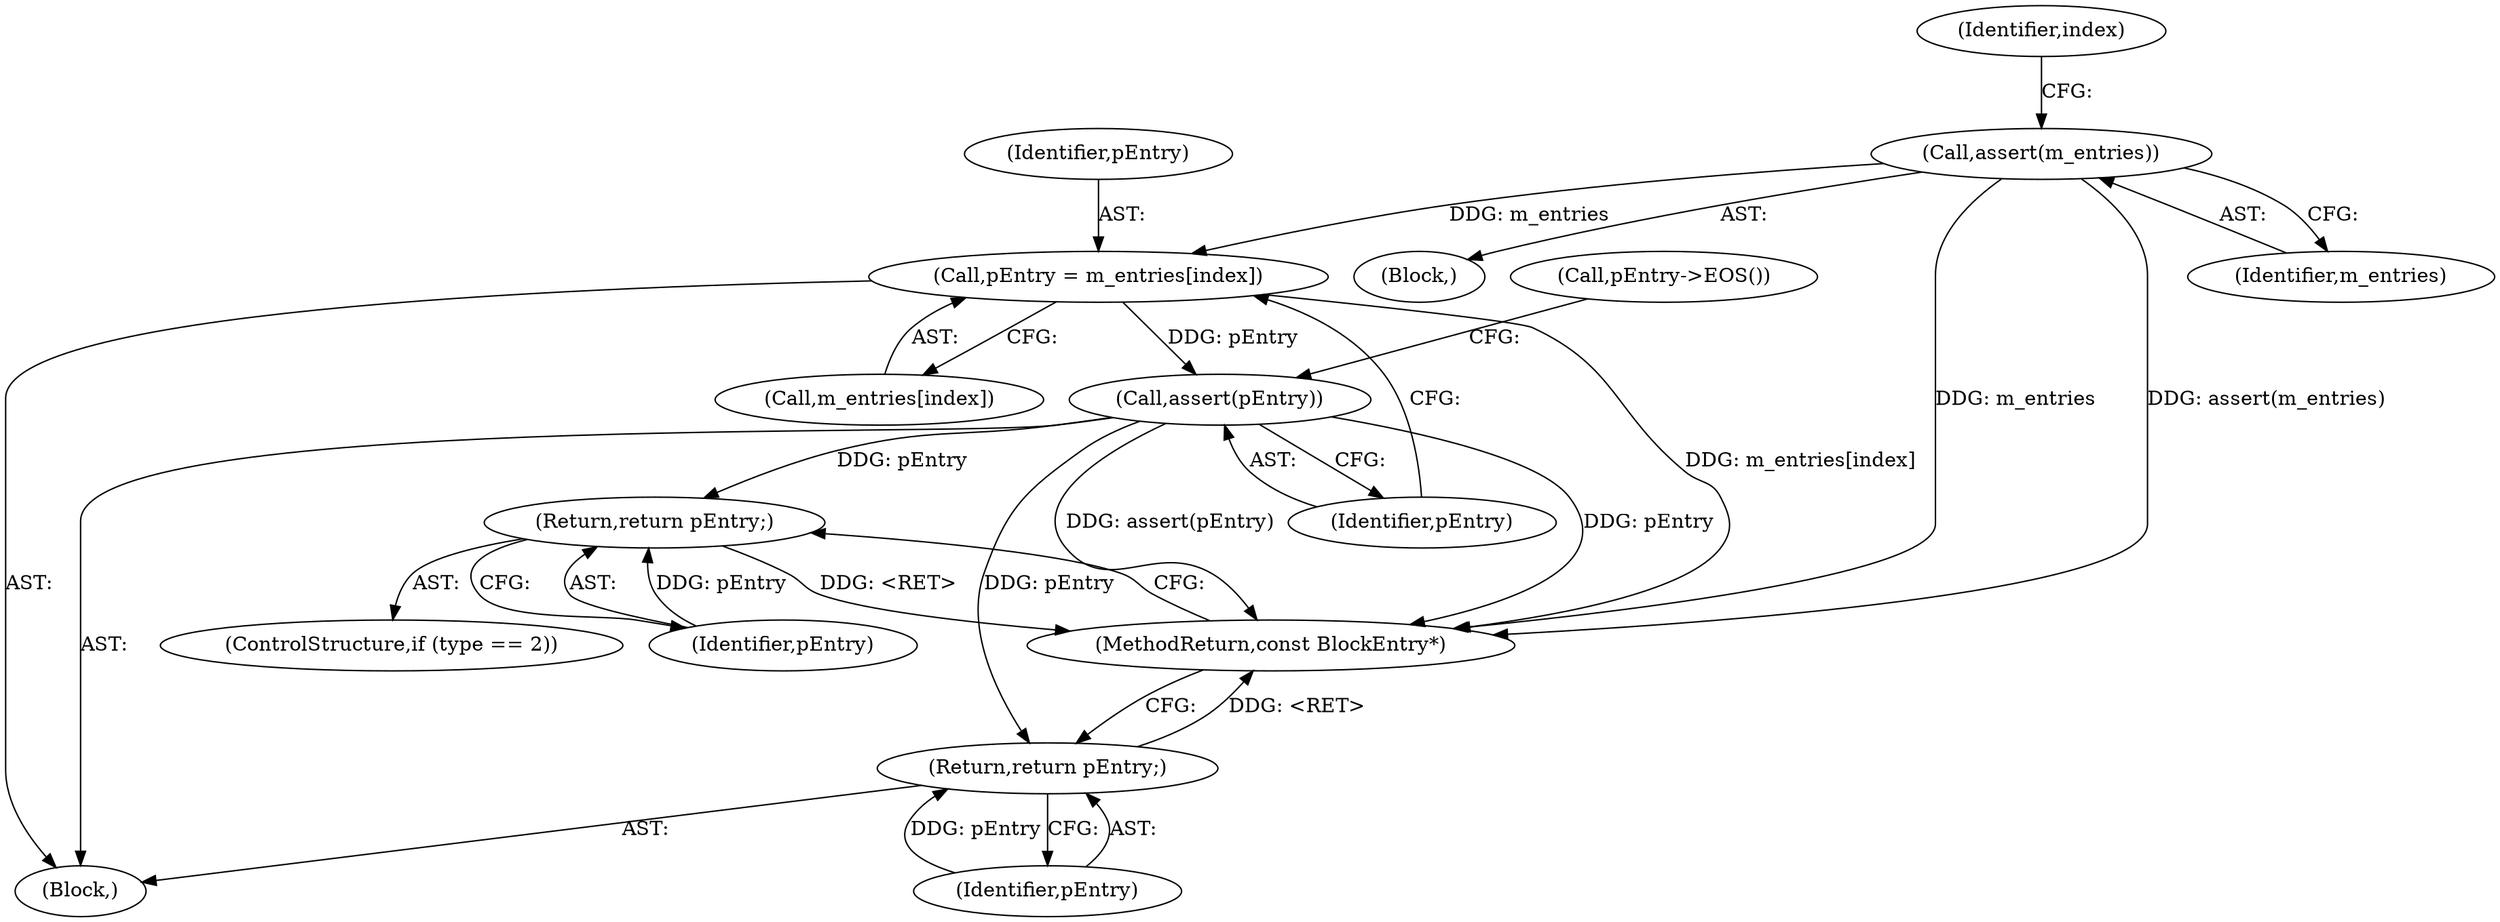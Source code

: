 digraph "0_Android_cc274e2abe8b2a6698a5c47d8aa4bb45f1f9538d_15@API" {
"1000222" [label="(Call,assert(m_entries))"];
"1000228" [label="(Call,pEntry = m_entries[index])"];
"1000233" [label="(Call,assert(pEntry))"];
"1000303" [label="(Return,return pEntry;)"];
"1000316" [label="(Return,return pEntry;)"];
"1000226" [label="(Identifier,index)"];
"1000201" [label="(Block,)"];
"1000318" [label="(MethodReturn,const BlockEntry*)"];
"1000229" [label="(Identifier,pEntry)"];
"1000234" [label="(Identifier,pEntry)"];
"1000196" [label="(Block,)"];
"1000233" [label="(Call,assert(pEntry))"];
"1000316" [label="(Return,return pEntry;)"];
"1000304" [label="(Identifier,pEntry)"];
"1000299" [label="(ControlStructure,if (type == 2))"];
"1000222" [label="(Call,assert(m_entries))"];
"1000317" [label="(Identifier,pEntry)"];
"1000230" [label="(Call,m_entries[index])"];
"1000228" [label="(Call,pEntry = m_entries[index])"];
"1000223" [label="(Identifier,m_entries)"];
"1000303" [label="(Return,return pEntry;)"];
"1000237" [label="(Call,pEntry->EOS())"];
"1000222" -> "1000201"  [label="AST: "];
"1000222" -> "1000223"  [label="CFG: "];
"1000223" -> "1000222"  [label="AST: "];
"1000226" -> "1000222"  [label="CFG: "];
"1000222" -> "1000318"  [label="DDG: m_entries"];
"1000222" -> "1000318"  [label="DDG: assert(m_entries)"];
"1000222" -> "1000228"  [label="DDG: m_entries"];
"1000228" -> "1000196"  [label="AST: "];
"1000228" -> "1000230"  [label="CFG: "];
"1000229" -> "1000228"  [label="AST: "];
"1000230" -> "1000228"  [label="AST: "];
"1000234" -> "1000228"  [label="CFG: "];
"1000228" -> "1000318"  [label="DDG: m_entries[index]"];
"1000228" -> "1000233"  [label="DDG: pEntry"];
"1000233" -> "1000196"  [label="AST: "];
"1000233" -> "1000234"  [label="CFG: "];
"1000234" -> "1000233"  [label="AST: "];
"1000237" -> "1000233"  [label="CFG: "];
"1000233" -> "1000318"  [label="DDG: assert(pEntry)"];
"1000233" -> "1000318"  [label="DDG: pEntry"];
"1000233" -> "1000303"  [label="DDG: pEntry"];
"1000233" -> "1000316"  [label="DDG: pEntry"];
"1000303" -> "1000299"  [label="AST: "];
"1000303" -> "1000304"  [label="CFG: "];
"1000304" -> "1000303"  [label="AST: "];
"1000318" -> "1000303"  [label="CFG: "];
"1000303" -> "1000318"  [label="DDG: <RET>"];
"1000304" -> "1000303"  [label="DDG: pEntry"];
"1000316" -> "1000196"  [label="AST: "];
"1000316" -> "1000317"  [label="CFG: "];
"1000317" -> "1000316"  [label="AST: "];
"1000318" -> "1000316"  [label="CFG: "];
"1000316" -> "1000318"  [label="DDG: <RET>"];
"1000317" -> "1000316"  [label="DDG: pEntry"];
}
